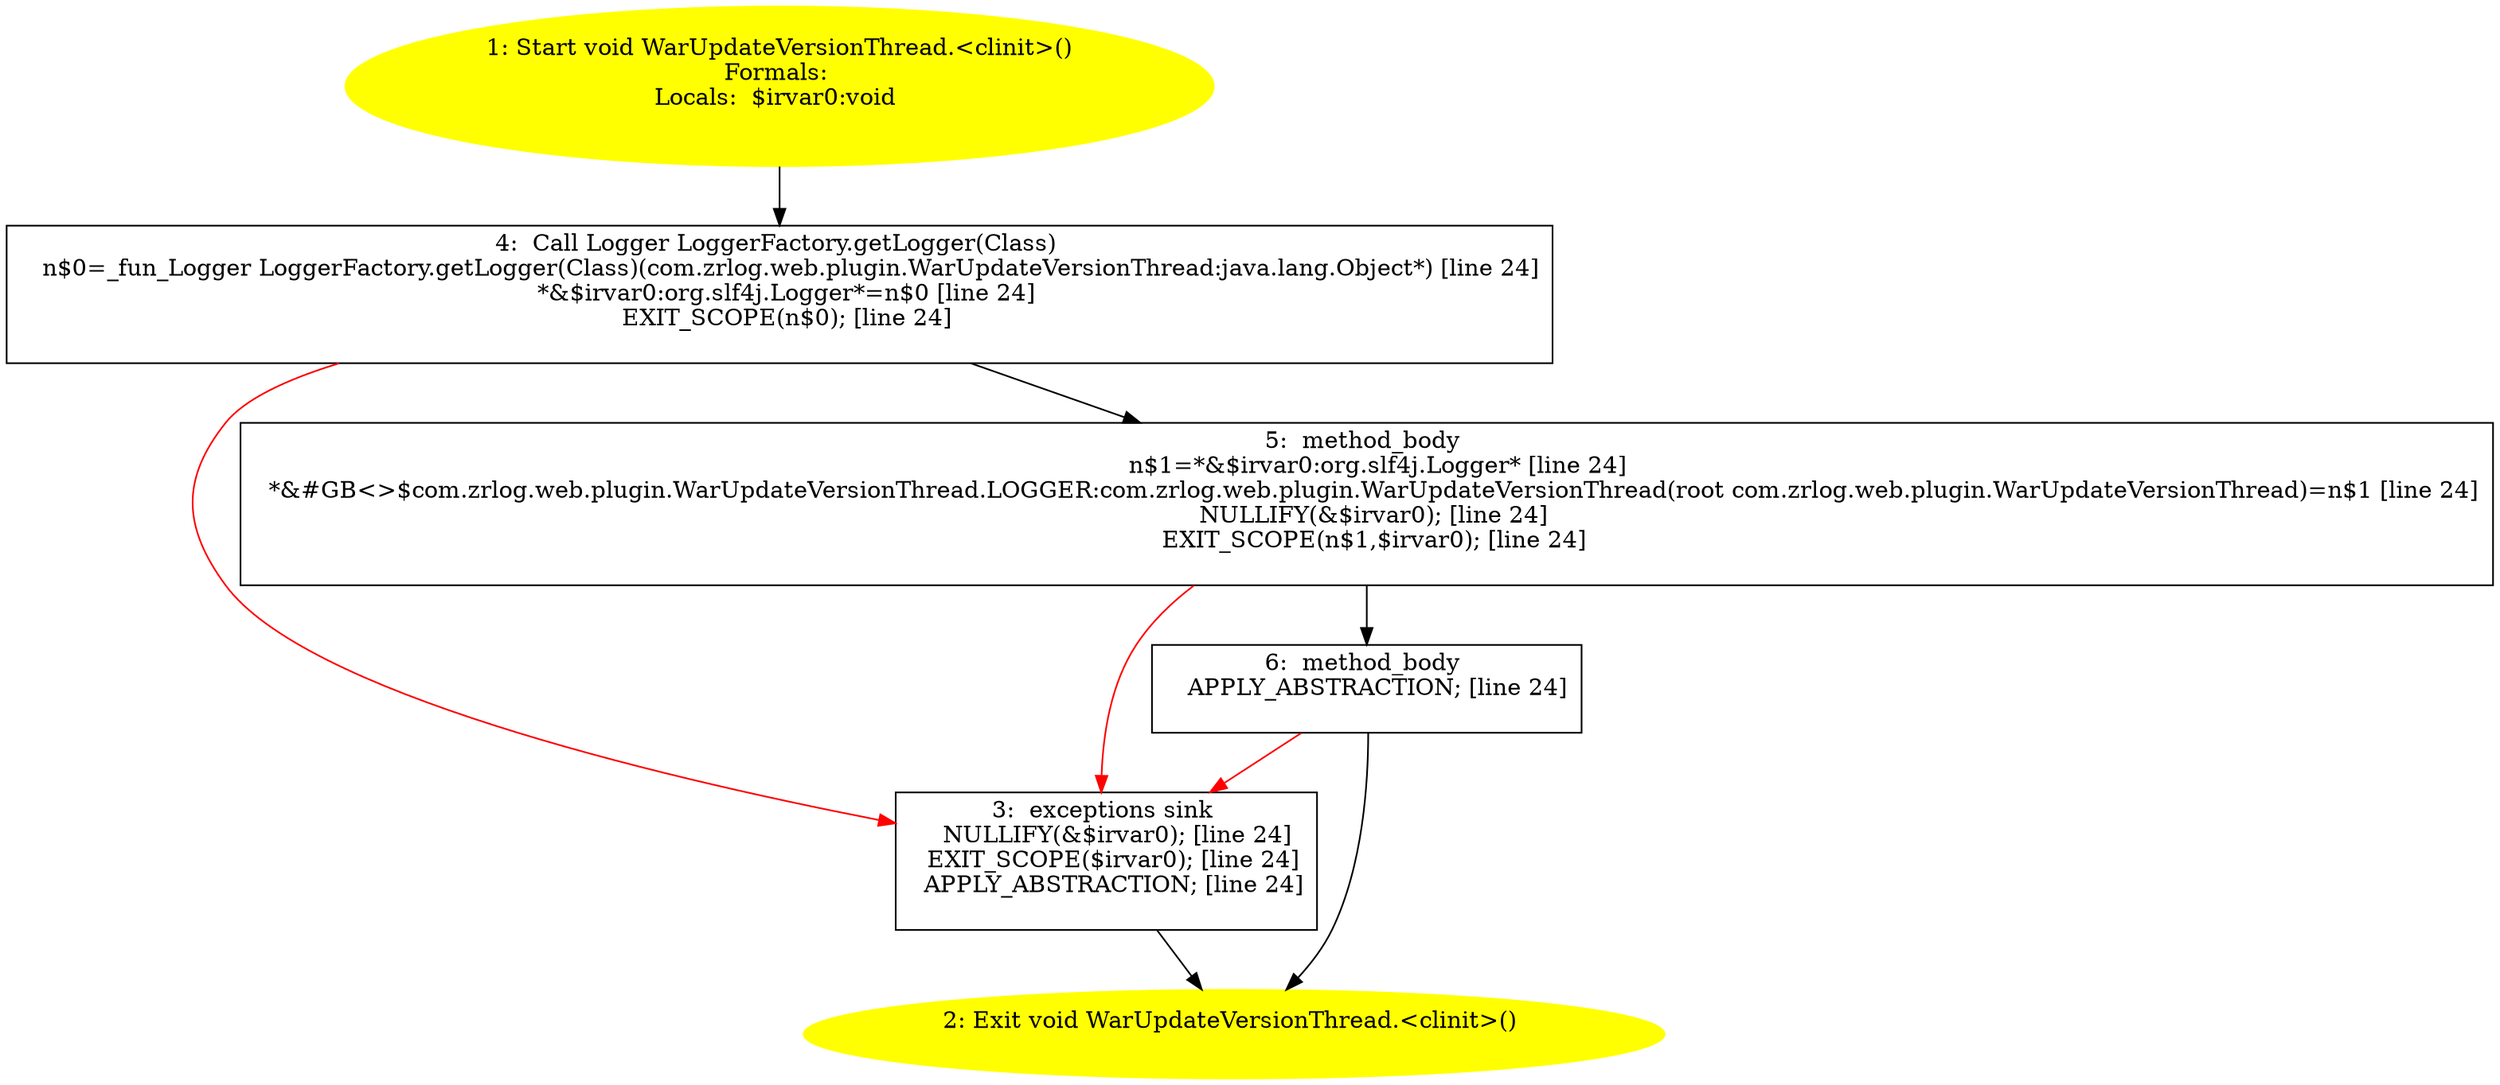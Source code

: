 /* @generated */
digraph cfg {
"com.zrlog.web.plugin.WarUpdateVersionThread.<clinit>():void.3fff9e1ab9799e4fede755591d116f3d_1" [label="1: Start void WarUpdateVersionThread.<clinit>()\nFormals: \nLocals:  $irvar0:void \n  " color=yellow style=filled]
	

	 "com.zrlog.web.plugin.WarUpdateVersionThread.<clinit>():void.3fff9e1ab9799e4fede755591d116f3d_1" -> "com.zrlog.web.plugin.WarUpdateVersionThread.<clinit>():void.3fff9e1ab9799e4fede755591d116f3d_4" ;
"com.zrlog.web.plugin.WarUpdateVersionThread.<clinit>():void.3fff9e1ab9799e4fede755591d116f3d_2" [label="2: Exit void WarUpdateVersionThread.<clinit>() \n  " color=yellow style=filled]
	

"com.zrlog.web.plugin.WarUpdateVersionThread.<clinit>():void.3fff9e1ab9799e4fede755591d116f3d_3" [label="3:  exceptions sink \n   NULLIFY(&$irvar0); [line 24]\n  EXIT_SCOPE($irvar0); [line 24]\n  APPLY_ABSTRACTION; [line 24]\n " shape="box"]
	

	 "com.zrlog.web.plugin.WarUpdateVersionThread.<clinit>():void.3fff9e1ab9799e4fede755591d116f3d_3" -> "com.zrlog.web.plugin.WarUpdateVersionThread.<clinit>():void.3fff9e1ab9799e4fede755591d116f3d_2" ;
"com.zrlog.web.plugin.WarUpdateVersionThread.<clinit>():void.3fff9e1ab9799e4fede755591d116f3d_4" [label="4:  Call Logger LoggerFactory.getLogger(Class) \n   n$0=_fun_Logger LoggerFactory.getLogger(Class)(com.zrlog.web.plugin.WarUpdateVersionThread:java.lang.Object*) [line 24]\n  *&$irvar0:org.slf4j.Logger*=n$0 [line 24]\n  EXIT_SCOPE(n$0); [line 24]\n " shape="box"]
	

	 "com.zrlog.web.plugin.WarUpdateVersionThread.<clinit>():void.3fff9e1ab9799e4fede755591d116f3d_4" -> "com.zrlog.web.plugin.WarUpdateVersionThread.<clinit>():void.3fff9e1ab9799e4fede755591d116f3d_5" ;
	 "com.zrlog.web.plugin.WarUpdateVersionThread.<clinit>():void.3fff9e1ab9799e4fede755591d116f3d_4" -> "com.zrlog.web.plugin.WarUpdateVersionThread.<clinit>():void.3fff9e1ab9799e4fede755591d116f3d_3" [color="red" ];
"com.zrlog.web.plugin.WarUpdateVersionThread.<clinit>():void.3fff9e1ab9799e4fede755591d116f3d_5" [label="5:  method_body \n   n$1=*&$irvar0:org.slf4j.Logger* [line 24]\n  *&#GB<>$com.zrlog.web.plugin.WarUpdateVersionThread.LOGGER:com.zrlog.web.plugin.WarUpdateVersionThread(root com.zrlog.web.plugin.WarUpdateVersionThread)=n$1 [line 24]\n  NULLIFY(&$irvar0); [line 24]\n  EXIT_SCOPE(n$1,$irvar0); [line 24]\n " shape="box"]
	

	 "com.zrlog.web.plugin.WarUpdateVersionThread.<clinit>():void.3fff9e1ab9799e4fede755591d116f3d_5" -> "com.zrlog.web.plugin.WarUpdateVersionThread.<clinit>():void.3fff9e1ab9799e4fede755591d116f3d_6" ;
	 "com.zrlog.web.plugin.WarUpdateVersionThread.<clinit>():void.3fff9e1ab9799e4fede755591d116f3d_5" -> "com.zrlog.web.plugin.WarUpdateVersionThread.<clinit>():void.3fff9e1ab9799e4fede755591d116f3d_3" [color="red" ];
"com.zrlog.web.plugin.WarUpdateVersionThread.<clinit>():void.3fff9e1ab9799e4fede755591d116f3d_6" [label="6:  method_body \n   APPLY_ABSTRACTION; [line 24]\n " shape="box"]
	

	 "com.zrlog.web.plugin.WarUpdateVersionThread.<clinit>():void.3fff9e1ab9799e4fede755591d116f3d_6" -> "com.zrlog.web.plugin.WarUpdateVersionThread.<clinit>():void.3fff9e1ab9799e4fede755591d116f3d_2" ;
	 "com.zrlog.web.plugin.WarUpdateVersionThread.<clinit>():void.3fff9e1ab9799e4fede755591d116f3d_6" -> "com.zrlog.web.plugin.WarUpdateVersionThread.<clinit>():void.3fff9e1ab9799e4fede755591d116f3d_3" [color="red" ];
}
